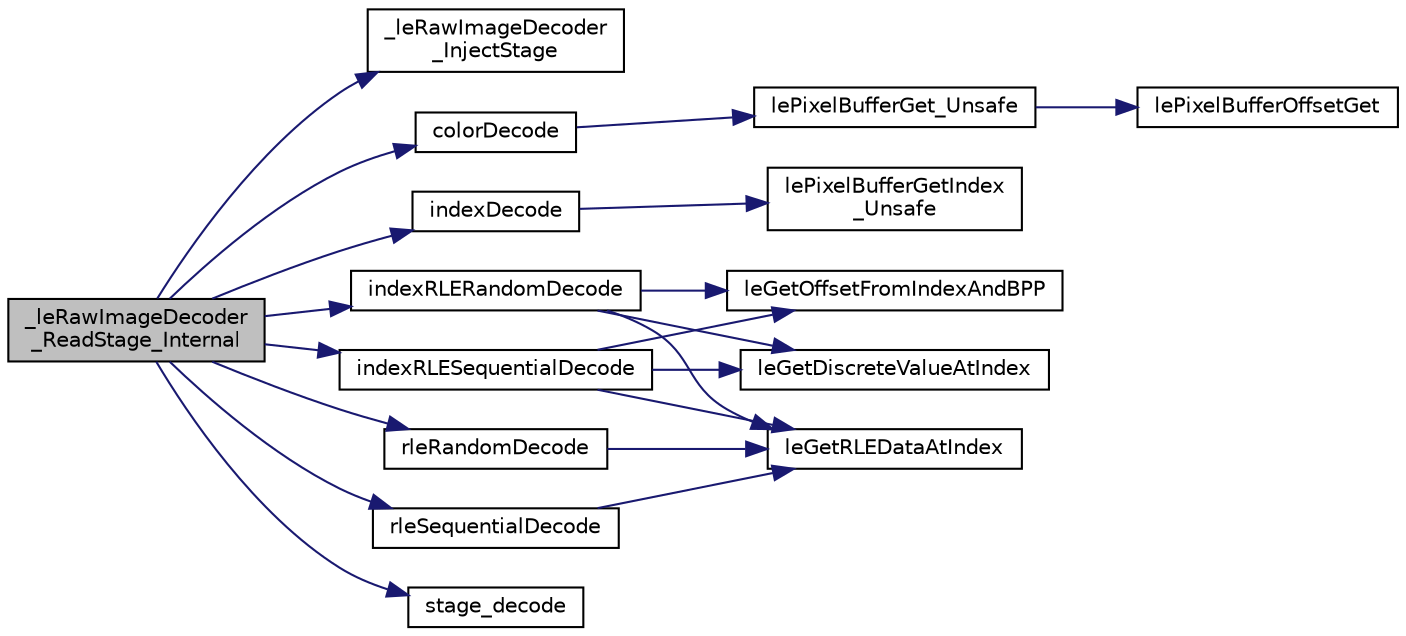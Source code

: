 digraph "_leRawImageDecoder_ReadStage_Internal"
{
 // LATEX_PDF_SIZE
  edge [fontname="Helvetica",fontsize="10",labelfontname="Helvetica",labelfontsize="10"];
  node [fontname="Helvetica",fontsize="10",shape=record];
  rankdir="LR";
  Node1 [label="_leRawImageDecoder\l_ReadStage_Internal",height=0.2,width=0.4,color="black", fillcolor="grey75", style="filled", fontcolor="black",tooltip=" "];
  Node1 -> Node2 [color="midnightblue",fontsize="10",style="solid",fontname="Helvetica"];
  Node2 [label="_leRawImageDecoder\l_InjectStage",height=0.2,width=0.4,color="black", fillcolor="white", style="filled",URL="$legato__imagedecoder__raw__read__internal_8c.html#afe19a22091ec64bedbf79fe6f9fdedb2",tooltip=" "];
  Node1 -> Node3 [color="midnightblue",fontsize="10",style="solid",fontname="Helvetica"];
  Node3 [label="colorDecode",height=0.2,width=0.4,color="black", fillcolor="white", style="filled",URL="$legato__imagedecoder__raw__read__internal_8c.html#aafcb7463372ac88bc422c8c3c90d4798",tooltip=" "];
  Node3 -> Node4 [color="midnightblue",fontsize="10",style="solid",fontname="Helvetica"];
  Node4 [label="lePixelBufferGet_Unsafe",height=0.2,width=0.4,color="black", fillcolor="white", style="filled",URL="$legato__pixelbuffer_8c.html#af63ae8ca48e5e5b0b38ada5f66575e41",tooltip=" "];
  Node4 -> Node5 [color="midnightblue",fontsize="10",style="solid",fontname="Helvetica"];
  Node5 [label="lePixelBufferOffsetGet",height=0.2,width=0.4,color="black", fillcolor="white", style="filled",URL="$legato__pixelbuffer_8c.html#aee34b79e6bf6c88062476f5e1e392c22",tooltip=" "];
  Node1 -> Node6 [color="midnightblue",fontsize="10",style="solid",fontname="Helvetica"];
  Node6 [label="indexDecode",height=0.2,width=0.4,color="black", fillcolor="white", style="filled",URL="$legato__imagedecoder__raw__read__internal_8c.html#a3894457db0b74e9b3642d2815366c3d3",tooltip=" "];
  Node6 -> Node7 [color="midnightblue",fontsize="10",style="solid",fontname="Helvetica"];
  Node7 [label="lePixelBufferGetIndex\l_Unsafe",height=0.2,width=0.4,color="black", fillcolor="white", style="filled",URL="$legato__pixelbuffer_8c.html#ae26d4359a9648dece4d7db9e3836c2e4",tooltip=" "];
  Node1 -> Node8 [color="midnightblue",fontsize="10",style="solid",fontname="Helvetica"];
  Node8 [label="indexRLERandomDecode",height=0.2,width=0.4,color="black", fillcolor="white", style="filled",URL="$legato__imagedecoder__raw__read__internal_8c.html#a3c0f03074b0346cc74ce7ef5e334e5b4",tooltip=" "];
  Node8 -> Node9 [color="midnightblue",fontsize="10",style="solid",fontname="Helvetica"];
  Node9 [label="leGetDiscreteValueAtIndex",height=0.2,width=0.4,color="black", fillcolor="white", style="filled",URL="$legato__image__utils_8c.html#a018aa29293c1d330c8e32045992e3290",tooltip=" "];
  Node8 -> Node10 [color="midnightblue",fontsize="10",style="solid",fontname="Helvetica"];
  Node10 [label="leGetOffsetFromIndexAndBPP",height=0.2,width=0.4,color="black", fillcolor="white", style="filled",URL="$legato__image__utils_8c.html#ace0e36e91ffb542a3ebe1b213045481e",tooltip=" "];
  Node8 -> Node11 [color="midnightblue",fontsize="10",style="solid",fontname="Helvetica"];
  Node11 [label="leGetRLEDataAtIndex",height=0.2,width=0.4,color="black", fillcolor="white", style="filled",URL="$legato__image__utils_8c.html#ad3b392182b610e442257959b5e187fc6",tooltip=" "];
  Node1 -> Node12 [color="midnightblue",fontsize="10",style="solid",fontname="Helvetica"];
  Node12 [label="indexRLESequentialDecode",height=0.2,width=0.4,color="black", fillcolor="white", style="filled",URL="$legato__imagedecoder__raw__read__internal_8c.html#a136e9ddd432e8667037a8c3c14459087",tooltip=" "];
  Node12 -> Node9 [color="midnightblue",fontsize="10",style="solid",fontname="Helvetica"];
  Node12 -> Node10 [color="midnightblue",fontsize="10",style="solid",fontname="Helvetica"];
  Node12 -> Node11 [color="midnightblue",fontsize="10",style="solid",fontname="Helvetica"];
  Node1 -> Node13 [color="midnightblue",fontsize="10",style="solid",fontname="Helvetica"];
  Node13 [label="rleRandomDecode",height=0.2,width=0.4,color="black", fillcolor="white", style="filled",URL="$legato__imagedecoder__raw__read__internal_8c.html#ae83e04290061277cc90f2f03533abd01",tooltip=" "];
  Node13 -> Node11 [color="midnightblue",fontsize="10",style="solid",fontname="Helvetica"];
  Node1 -> Node14 [color="midnightblue",fontsize="10",style="solid",fontname="Helvetica"];
  Node14 [label="rleSequentialDecode",height=0.2,width=0.4,color="black", fillcolor="white", style="filled",URL="$legato__imagedecoder__raw__read__internal_8c.html#a402e421ec3262481ca0413889f2454c2",tooltip=" "];
  Node14 -> Node11 [color="midnightblue",fontsize="10",style="solid",fontname="Helvetica"];
  Node1 -> Node15 [color="midnightblue",fontsize="10",style="solid",fontname="Helvetica"];
  Node15 [label="stage_decode",height=0.2,width=0.4,color="black", fillcolor="white", style="filled",URL="$legato__imagedecoder__raw__read__internal_8c.html#a4cb5c4433c3aa5efbe365eb2f48ba5c5",tooltip=" "];
}
